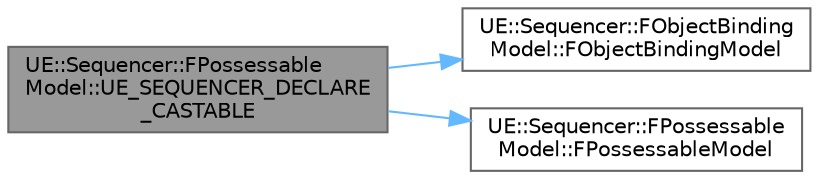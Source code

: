 digraph "UE::Sequencer::FPossessableModel::UE_SEQUENCER_DECLARE_CASTABLE"
{
 // INTERACTIVE_SVG=YES
 // LATEX_PDF_SIZE
  bgcolor="transparent";
  edge [fontname=Helvetica,fontsize=10,labelfontname=Helvetica,labelfontsize=10];
  node [fontname=Helvetica,fontsize=10,shape=box,height=0.2,width=0.4];
  rankdir="LR";
  Node1 [id="Node000001",label="UE::Sequencer::FPossessable\lModel::UE_SEQUENCER_DECLARE\l_CASTABLE",height=0.2,width=0.4,color="gray40", fillcolor="grey60", style="filled", fontcolor="black",tooltip=" "];
  Node1 -> Node2 [id="edge1_Node000001_Node000002",color="steelblue1",style="solid",tooltip=" "];
  Node2 [id="Node000002",label="UE::Sequencer::FObjectBinding\lModel::FObjectBindingModel",height=0.2,width=0.4,color="grey40", fillcolor="white", style="filled",URL="$da/d5a/classUE_1_1Sequencer_1_1FObjectBindingModel.html#a836a7affc4f462847ed719d8c3868c2d",tooltip=" "];
  Node1 -> Node3 [id="edge2_Node000001_Node000003",color="steelblue1",style="solid",tooltip=" "];
  Node3 [id="Node000003",label="UE::Sequencer::FPossessable\lModel::FPossessableModel",height=0.2,width=0.4,color="grey40", fillcolor="white", style="filled",URL="$dd/d70/classUE_1_1Sequencer_1_1FPossessableModel.html#aa2aa3599450bd77c989f01bbf477f1d8",tooltip=" "];
}
